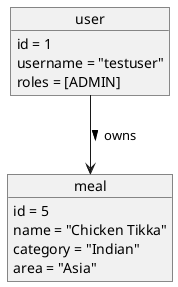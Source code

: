 @startuml
'https://plantuml.com/object-diagram

object user {
  id = 1
  username = "testuser"
  roles = [ADMIN]
}

object meal {
  id = 5
  name = "Chicken Tikka"
  category = "Indian"
  area = "Asia"
}

user --> meal : owns >
@enduml

//Example instance